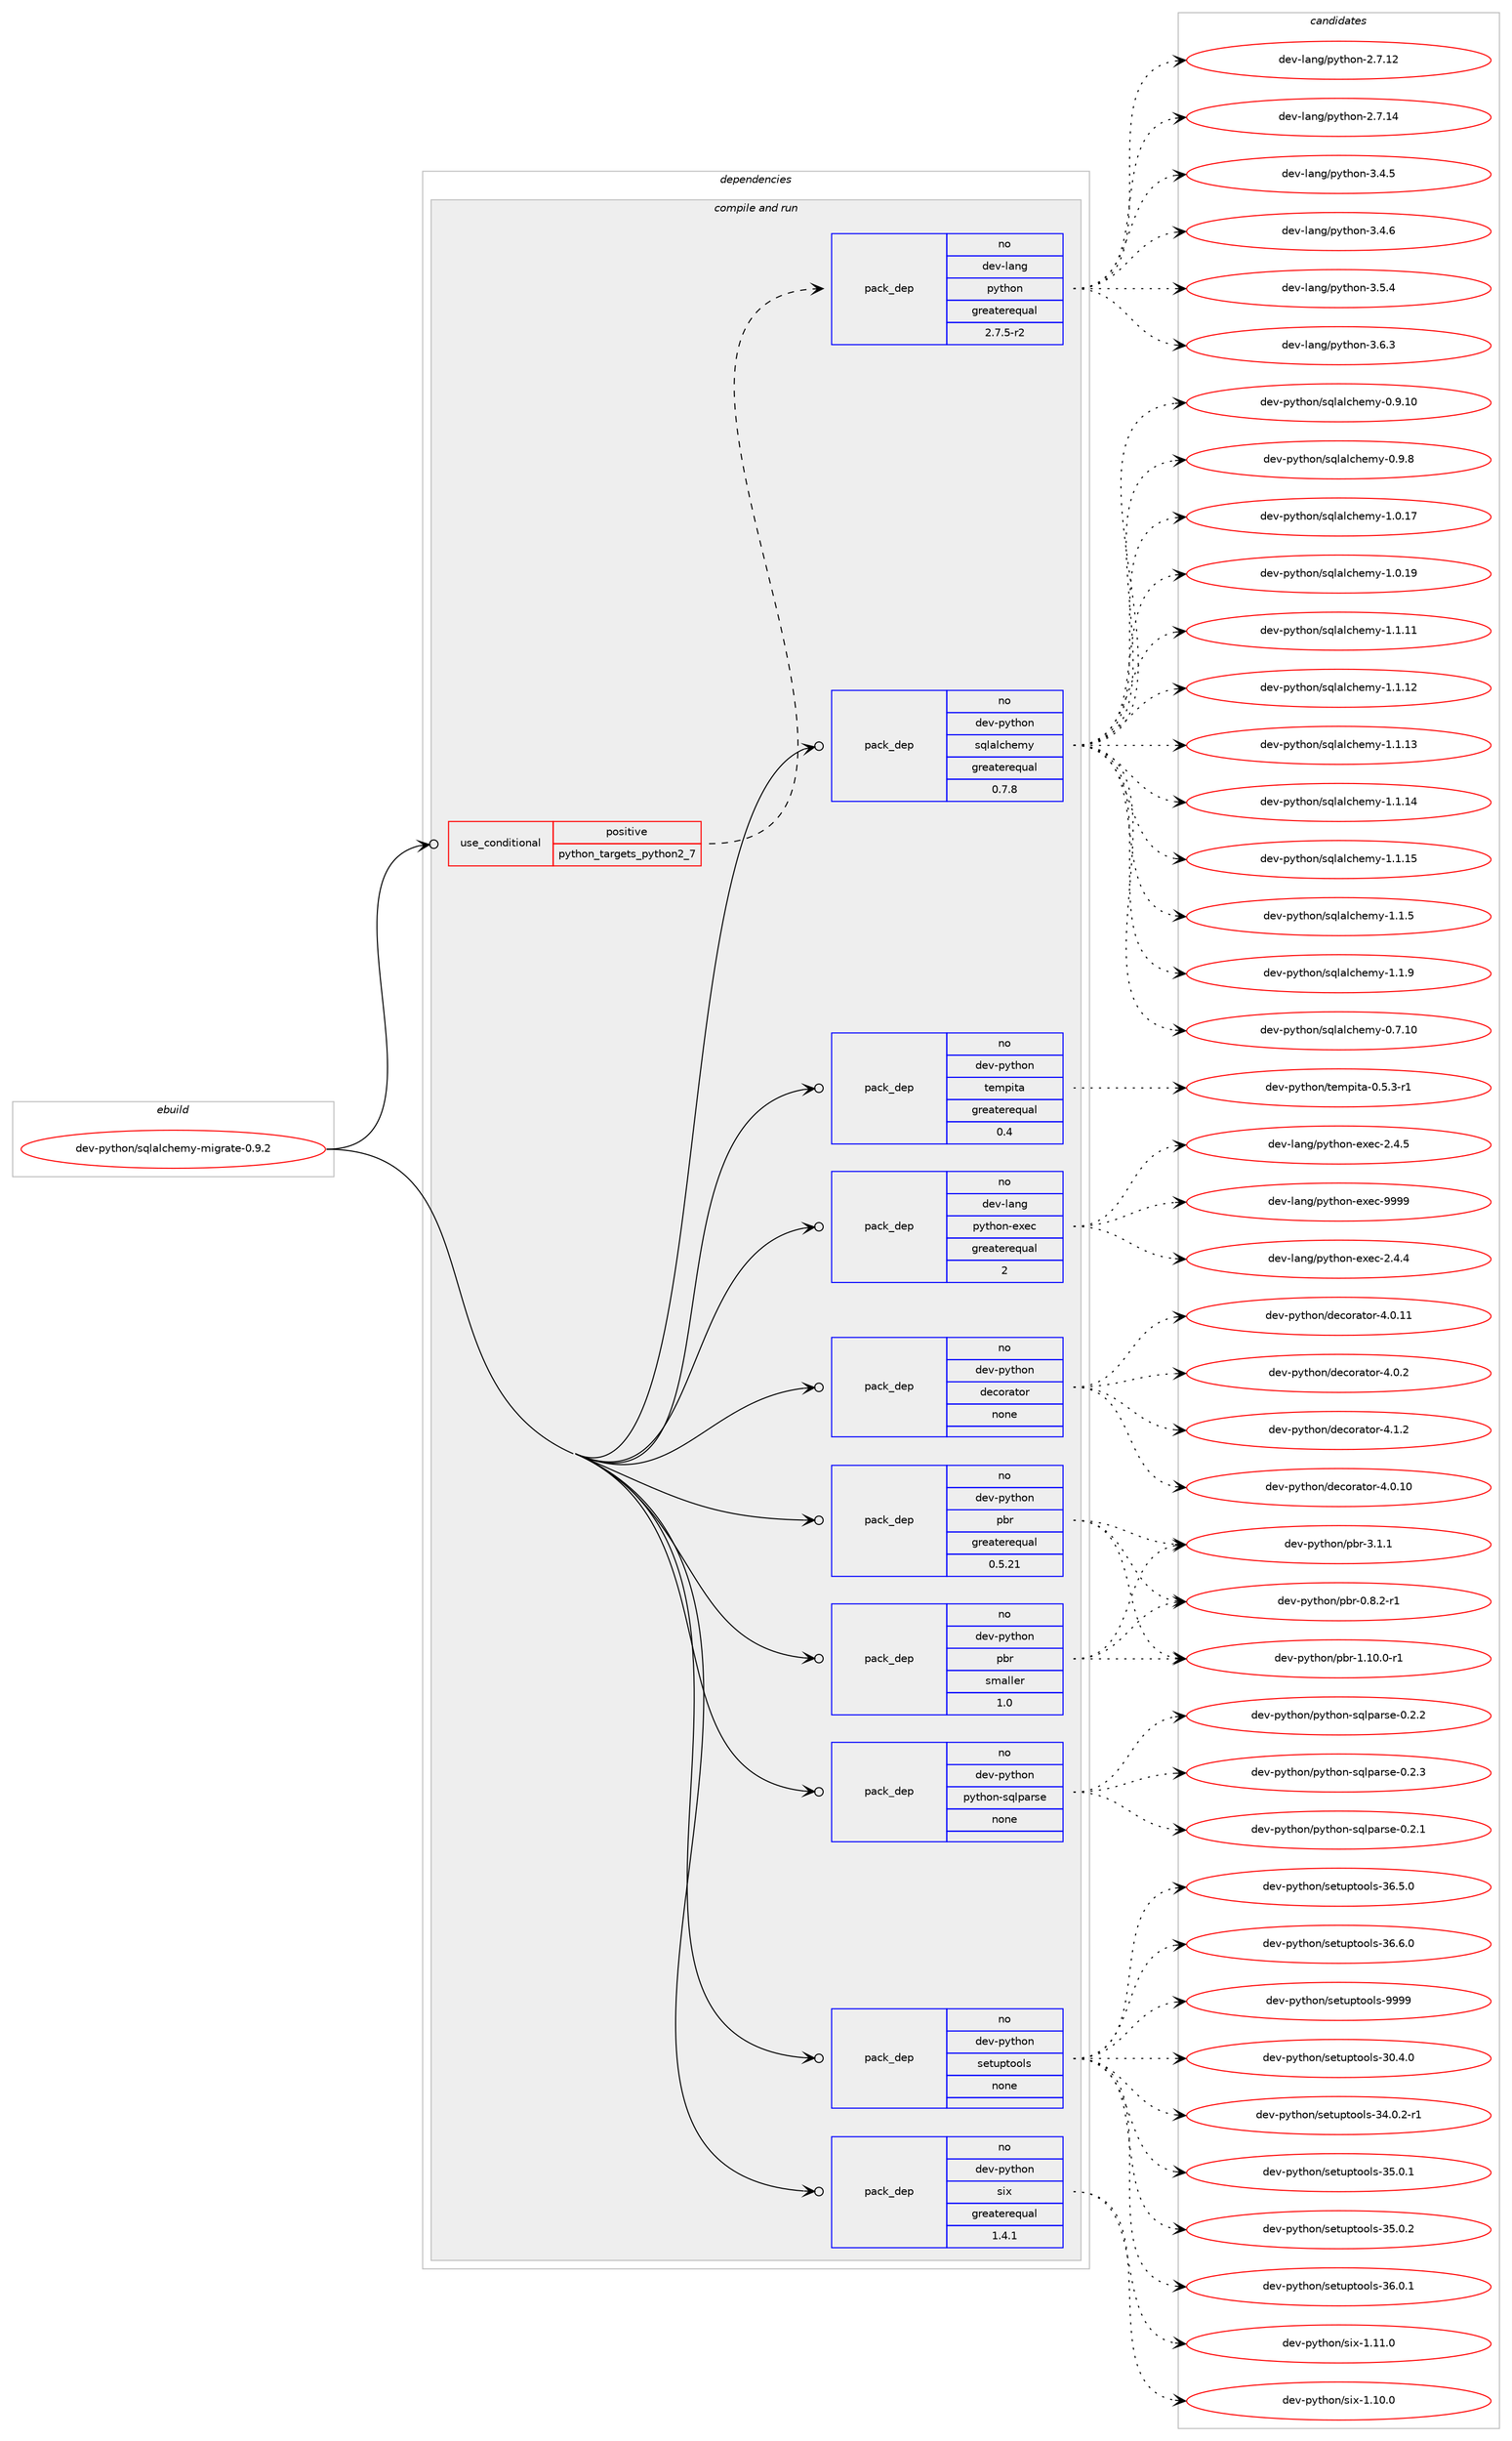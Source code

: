 digraph prolog {

# *************
# Graph options
# *************

newrank=true;
concentrate=true;
compound=true;
graph [rankdir=LR,fontname=Helvetica,fontsize=10,ranksep=1.5];#, ranksep=2.5, nodesep=0.2];
edge  [arrowhead=vee];
node  [fontname=Helvetica,fontsize=10];

# **********
# The ebuild
# **********

subgraph cluster_leftcol {
color=gray;
rank=same;
label=<<i>ebuild</i>>;
id [label="dev-python/sqlalchemy-migrate-0.9.2", color=red, width=4, href="../dev-python/sqlalchemy-migrate-0.9.2.svg"];
}

# ****************
# The dependencies
# ****************

subgraph cluster_midcol {
color=gray;
label=<<i>dependencies</i>>;
subgraph cluster_compile {
fillcolor="#eeeeee";
style=filled;
label=<<i>compile</i>>;
}
subgraph cluster_compileandrun {
fillcolor="#eeeeee";
style=filled;
label=<<i>compile and run</i>>;
subgraph cond42229 {
dependency188961 [label=<<TABLE BORDER="0" CELLBORDER="1" CELLSPACING="0" CELLPADDING="4"><TR><TD ROWSPAN="3" CELLPADDING="10">use_conditional</TD></TR><TR><TD>positive</TD></TR><TR><TD>python_targets_python2_7</TD></TR></TABLE>>, shape=none, color=red];
subgraph pack142777 {
dependency188962 [label=<<TABLE BORDER="0" CELLBORDER="1" CELLSPACING="0" CELLPADDING="4" WIDTH="220"><TR><TD ROWSPAN="6" CELLPADDING="30">pack_dep</TD></TR><TR><TD WIDTH="110">no</TD></TR><TR><TD>dev-lang</TD></TR><TR><TD>python</TD></TR><TR><TD>greaterequal</TD></TR><TR><TD>2.7.5-r2</TD></TR></TABLE>>, shape=none, color=blue];
}
dependency188961:e -> dependency188962:w [weight=20,style="dashed",arrowhead="vee"];
}
id:e -> dependency188961:w [weight=20,style="solid",arrowhead="odotvee"];
subgraph pack142778 {
dependency188963 [label=<<TABLE BORDER="0" CELLBORDER="1" CELLSPACING="0" CELLPADDING="4" WIDTH="220"><TR><TD ROWSPAN="6" CELLPADDING="30">pack_dep</TD></TR><TR><TD WIDTH="110">no</TD></TR><TR><TD>dev-lang</TD></TR><TR><TD>python-exec</TD></TR><TR><TD>greaterequal</TD></TR><TR><TD>2</TD></TR></TABLE>>, shape=none, color=blue];
}
id:e -> dependency188963:w [weight=20,style="solid",arrowhead="odotvee"];
subgraph pack142779 {
dependency188964 [label=<<TABLE BORDER="0" CELLBORDER="1" CELLSPACING="0" CELLPADDING="4" WIDTH="220"><TR><TD ROWSPAN="6" CELLPADDING="30">pack_dep</TD></TR><TR><TD WIDTH="110">no</TD></TR><TR><TD>dev-python</TD></TR><TR><TD>decorator</TD></TR><TR><TD>none</TD></TR><TR><TD></TD></TR></TABLE>>, shape=none, color=blue];
}
id:e -> dependency188964:w [weight=20,style="solid",arrowhead="odotvee"];
subgraph pack142780 {
dependency188965 [label=<<TABLE BORDER="0" CELLBORDER="1" CELLSPACING="0" CELLPADDING="4" WIDTH="220"><TR><TD ROWSPAN="6" CELLPADDING="30">pack_dep</TD></TR><TR><TD WIDTH="110">no</TD></TR><TR><TD>dev-python</TD></TR><TR><TD>pbr</TD></TR><TR><TD>greaterequal</TD></TR><TR><TD>0.5.21</TD></TR></TABLE>>, shape=none, color=blue];
}
id:e -> dependency188965:w [weight=20,style="solid",arrowhead="odotvee"];
subgraph pack142781 {
dependency188966 [label=<<TABLE BORDER="0" CELLBORDER="1" CELLSPACING="0" CELLPADDING="4" WIDTH="220"><TR><TD ROWSPAN="6" CELLPADDING="30">pack_dep</TD></TR><TR><TD WIDTH="110">no</TD></TR><TR><TD>dev-python</TD></TR><TR><TD>pbr</TD></TR><TR><TD>smaller</TD></TR><TR><TD>1.0</TD></TR></TABLE>>, shape=none, color=blue];
}
id:e -> dependency188966:w [weight=20,style="solid",arrowhead="odotvee"];
subgraph pack142782 {
dependency188967 [label=<<TABLE BORDER="0" CELLBORDER="1" CELLSPACING="0" CELLPADDING="4" WIDTH="220"><TR><TD ROWSPAN="6" CELLPADDING="30">pack_dep</TD></TR><TR><TD WIDTH="110">no</TD></TR><TR><TD>dev-python</TD></TR><TR><TD>python-sqlparse</TD></TR><TR><TD>none</TD></TR><TR><TD></TD></TR></TABLE>>, shape=none, color=blue];
}
id:e -> dependency188967:w [weight=20,style="solid",arrowhead="odotvee"];
subgraph pack142783 {
dependency188968 [label=<<TABLE BORDER="0" CELLBORDER="1" CELLSPACING="0" CELLPADDING="4" WIDTH="220"><TR><TD ROWSPAN="6" CELLPADDING="30">pack_dep</TD></TR><TR><TD WIDTH="110">no</TD></TR><TR><TD>dev-python</TD></TR><TR><TD>setuptools</TD></TR><TR><TD>none</TD></TR><TR><TD></TD></TR></TABLE>>, shape=none, color=blue];
}
id:e -> dependency188968:w [weight=20,style="solid",arrowhead="odotvee"];
subgraph pack142784 {
dependency188969 [label=<<TABLE BORDER="0" CELLBORDER="1" CELLSPACING="0" CELLPADDING="4" WIDTH="220"><TR><TD ROWSPAN="6" CELLPADDING="30">pack_dep</TD></TR><TR><TD WIDTH="110">no</TD></TR><TR><TD>dev-python</TD></TR><TR><TD>six</TD></TR><TR><TD>greaterequal</TD></TR><TR><TD>1.4.1</TD></TR></TABLE>>, shape=none, color=blue];
}
id:e -> dependency188969:w [weight=20,style="solid",arrowhead="odotvee"];
subgraph pack142785 {
dependency188970 [label=<<TABLE BORDER="0" CELLBORDER="1" CELLSPACING="0" CELLPADDING="4" WIDTH="220"><TR><TD ROWSPAN="6" CELLPADDING="30">pack_dep</TD></TR><TR><TD WIDTH="110">no</TD></TR><TR><TD>dev-python</TD></TR><TR><TD>sqlalchemy</TD></TR><TR><TD>greaterequal</TD></TR><TR><TD>0.7.8</TD></TR></TABLE>>, shape=none, color=blue];
}
id:e -> dependency188970:w [weight=20,style="solid",arrowhead="odotvee"];
subgraph pack142786 {
dependency188971 [label=<<TABLE BORDER="0" CELLBORDER="1" CELLSPACING="0" CELLPADDING="4" WIDTH="220"><TR><TD ROWSPAN="6" CELLPADDING="30">pack_dep</TD></TR><TR><TD WIDTH="110">no</TD></TR><TR><TD>dev-python</TD></TR><TR><TD>tempita</TD></TR><TR><TD>greaterequal</TD></TR><TR><TD>0.4</TD></TR></TABLE>>, shape=none, color=blue];
}
id:e -> dependency188971:w [weight=20,style="solid",arrowhead="odotvee"];
}
subgraph cluster_run {
fillcolor="#eeeeee";
style=filled;
label=<<i>run</i>>;
}
}

# **************
# The candidates
# **************

subgraph cluster_choices {
rank=same;
color=gray;
label=<<i>candidates</i>>;

subgraph choice142777 {
color=black;
nodesep=1;
choice10010111845108971101034711212111610411111045504655464950 [label="dev-lang/python-2.7.12", color=red, width=4,href="../dev-lang/python-2.7.12.svg"];
choice10010111845108971101034711212111610411111045504655464952 [label="dev-lang/python-2.7.14", color=red, width=4,href="../dev-lang/python-2.7.14.svg"];
choice100101118451089711010347112121116104111110455146524653 [label="dev-lang/python-3.4.5", color=red, width=4,href="../dev-lang/python-3.4.5.svg"];
choice100101118451089711010347112121116104111110455146524654 [label="dev-lang/python-3.4.6", color=red, width=4,href="../dev-lang/python-3.4.6.svg"];
choice100101118451089711010347112121116104111110455146534652 [label="dev-lang/python-3.5.4", color=red, width=4,href="../dev-lang/python-3.5.4.svg"];
choice100101118451089711010347112121116104111110455146544651 [label="dev-lang/python-3.6.3", color=red, width=4,href="../dev-lang/python-3.6.3.svg"];
dependency188962:e -> choice10010111845108971101034711212111610411111045504655464950:w [style=dotted,weight="100"];
dependency188962:e -> choice10010111845108971101034711212111610411111045504655464952:w [style=dotted,weight="100"];
dependency188962:e -> choice100101118451089711010347112121116104111110455146524653:w [style=dotted,weight="100"];
dependency188962:e -> choice100101118451089711010347112121116104111110455146524654:w [style=dotted,weight="100"];
dependency188962:e -> choice100101118451089711010347112121116104111110455146534652:w [style=dotted,weight="100"];
dependency188962:e -> choice100101118451089711010347112121116104111110455146544651:w [style=dotted,weight="100"];
}
subgraph choice142778 {
color=black;
nodesep=1;
choice1001011184510897110103471121211161041111104510112010199455046524652 [label="dev-lang/python-exec-2.4.4", color=red, width=4,href="../dev-lang/python-exec-2.4.4.svg"];
choice1001011184510897110103471121211161041111104510112010199455046524653 [label="dev-lang/python-exec-2.4.5", color=red, width=4,href="../dev-lang/python-exec-2.4.5.svg"];
choice10010111845108971101034711212111610411111045101120101994557575757 [label="dev-lang/python-exec-9999", color=red, width=4,href="../dev-lang/python-exec-9999.svg"];
dependency188963:e -> choice1001011184510897110103471121211161041111104510112010199455046524652:w [style=dotted,weight="100"];
dependency188963:e -> choice1001011184510897110103471121211161041111104510112010199455046524653:w [style=dotted,weight="100"];
dependency188963:e -> choice10010111845108971101034711212111610411111045101120101994557575757:w [style=dotted,weight="100"];
}
subgraph choice142779 {
color=black;
nodesep=1;
choice1001011184511212111610411111047100101991111149711611111445524648464948 [label="dev-python/decorator-4.0.10", color=red, width=4,href="../dev-python/decorator-4.0.10.svg"];
choice1001011184511212111610411111047100101991111149711611111445524648464949 [label="dev-python/decorator-4.0.11", color=red, width=4,href="../dev-python/decorator-4.0.11.svg"];
choice10010111845112121116104111110471001019911111497116111114455246484650 [label="dev-python/decorator-4.0.2", color=red, width=4,href="../dev-python/decorator-4.0.2.svg"];
choice10010111845112121116104111110471001019911111497116111114455246494650 [label="dev-python/decorator-4.1.2", color=red, width=4,href="../dev-python/decorator-4.1.2.svg"];
dependency188964:e -> choice1001011184511212111610411111047100101991111149711611111445524648464948:w [style=dotted,weight="100"];
dependency188964:e -> choice1001011184511212111610411111047100101991111149711611111445524648464949:w [style=dotted,weight="100"];
dependency188964:e -> choice10010111845112121116104111110471001019911111497116111114455246484650:w [style=dotted,weight="100"];
dependency188964:e -> choice10010111845112121116104111110471001019911111497116111114455246494650:w [style=dotted,weight="100"];
}
subgraph choice142780 {
color=black;
nodesep=1;
choice1001011184511212111610411111047112981144548465646504511449 [label="dev-python/pbr-0.8.2-r1", color=red, width=4,href="../dev-python/pbr-0.8.2-r1.svg"];
choice100101118451121211161041111104711298114454946494846484511449 [label="dev-python/pbr-1.10.0-r1", color=red, width=4,href="../dev-python/pbr-1.10.0-r1.svg"];
choice100101118451121211161041111104711298114455146494649 [label="dev-python/pbr-3.1.1", color=red, width=4,href="../dev-python/pbr-3.1.1.svg"];
dependency188965:e -> choice1001011184511212111610411111047112981144548465646504511449:w [style=dotted,weight="100"];
dependency188965:e -> choice100101118451121211161041111104711298114454946494846484511449:w [style=dotted,weight="100"];
dependency188965:e -> choice100101118451121211161041111104711298114455146494649:w [style=dotted,weight="100"];
}
subgraph choice142781 {
color=black;
nodesep=1;
choice1001011184511212111610411111047112981144548465646504511449 [label="dev-python/pbr-0.8.2-r1", color=red, width=4,href="../dev-python/pbr-0.8.2-r1.svg"];
choice100101118451121211161041111104711298114454946494846484511449 [label="dev-python/pbr-1.10.0-r1", color=red, width=4,href="../dev-python/pbr-1.10.0-r1.svg"];
choice100101118451121211161041111104711298114455146494649 [label="dev-python/pbr-3.1.1", color=red, width=4,href="../dev-python/pbr-3.1.1.svg"];
dependency188966:e -> choice1001011184511212111610411111047112981144548465646504511449:w [style=dotted,weight="100"];
dependency188966:e -> choice100101118451121211161041111104711298114454946494846484511449:w [style=dotted,weight="100"];
dependency188966:e -> choice100101118451121211161041111104711298114455146494649:w [style=dotted,weight="100"];
}
subgraph choice142782 {
color=black;
nodesep=1;
choice10010111845112121116104111110471121211161041111104511511310811297114115101454846504649 [label="dev-python/python-sqlparse-0.2.1", color=red, width=4,href="../dev-python/python-sqlparse-0.2.1.svg"];
choice10010111845112121116104111110471121211161041111104511511310811297114115101454846504650 [label="dev-python/python-sqlparse-0.2.2", color=red, width=4,href="../dev-python/python-sqlparse-0.2.2.svg"];
choice10010111845112121116104111110471121211161041111104511511310811297114115101454846504651 [label="dev-python/python-sqlparse-0.2.3", color=red, width=4,href="../dev-python/python-sqlparse-0.2.3.svg"];
dependency188967:e -> choice10010111845112121116104111110471121211161041111104511511310811297114115101454846504649:w [style=dotted,weight="100"];
dependency188967:e -> choice10010111845112121116104111110471121211161041111104511511310811297114115101454846504650:w [style=dotted,weight="100"];
dependency188967:e -> choice10010111845112121116104111110471121211161041111104511511310811297114115101454846504651:w [style=dotted,weight="100"];
}
subgraph choice142783 {
color=black;
nodesep=1;
choice100101118451121211161041111104711510111611711211611111110811545514846524648 [label="dev-python/setuptools-30.4.0", color=red, width=4,href="../dev-python/setuptools-30.4.0.svg"];
choice1001011184511212111610411111047115101116117112116111111108115455152464846504511449 [label="dev-python/setuptools-34.0.2-r1", color=red, width=4,href="../dev-python/setuptools-34.0.2-r1.svg"];
choice100101118451121211161041111104711510111611711211611111110811545515346484649 [label="dev-python/setuptools-35.0.1", color=red, width=4,href="../dev-python/setuptools-35.0.1.svg"];
choice100101118451121211161041111104711510111611711211611111110811545515346484650 [label="dev-python/setuptools-35.0.2", color=red, width=4,href="../dev-python/setuptools-35.0.2.svg"];
choice100101118451121211161041111104711510111611711211611111110811545515446484649 [label="dev-python/setuptools-36.0.1", color=red, width=4,href="../dev-python/setuptools-36.0.1.svg"];
choice100101118451121211161041111104711510111611711211611111110811545515446534648 [label="dev-python/setuptools-36.5.0", color=red, width=4,href="../dev-python/setuptools-36.5.0.svg"];
choice100101118451121211161041111104711510111611711211611111110811545515446544648 [label="dev-python/setuptools-36.6.0", color=red, width=4,href="../dev-python/setuptools-36.6.0.svg"];
choice10010111845112121116104111110471151011161171121161111111081154557575757 [label="dev-python/setuptools-9999", color=red, width=4,href="../dev-python/setuptools-9999.svg"];
dependency188968:e -> choice100101118451121211161041111104711510111611711211611111110811545514846524648:w [style=dotted,weight="100"];
dependency188968:e -> choice1001011184511212111610411111047115101116117112116111111108115455152464846504511449:w [style=dotted,weight="100"];
dependency188968:e -> choice100101118451121211161041111104711510111611711211611111110811545515346484649:w [style=dotted,weight="100"];
dependency188968:e -> choice100101118451121211161041111104711510111611711211611111110811545515346484650:w [style=dotted,weight="100"];
dependency188968:e -> choice100101118451121211161041111104711510111611711211611111110811545515446484649:w [style=dotted,weight="100"];
dependency188968:e -> choice100101118451121211161041111104711510111611711211611111110811545515446534648:w [style=dotted,weight="100"];
dependency188968:e -> choice100101118451121211161041111104711510111611711211611111110811545515446544648:w [style=dotted,weight="100"];
dependency188968:e -> choice10010111845112121116104111110471151011161171121161111111081154557575757:w [style=dotted,weight="100"];
}
subgraph choice142784 {
color=black;
nodesep=1;
choice100101118451121211161041111104711510512045494649484648 [label="dev-python/six-1.10.0", color=red, width=4,href="../dev-python/six-1.10.0.svg"];
choice100101118451121211161041111104711510512045494649494648 [label="dev-python/six-1.11.0", color=red, width=4,href="../dev-python/six-1.11.0.svg"];
dependency188969:e -> choice100101118451121211161041111104711510512045494649484648:w [style=dotted,weight="100"];
dependency188969:e -> choice100101118451121211161041111104711510512045494649494648:w [style=dotted,weight="100"];
}
subgraph choice142785 {
color=black;
nodesep=1;
choice1001011184511212111610411111047115113108971089910410110912145484655464948 [label="dev-python/sqlalchemy-0.7.10", color=red, width=4,href="../dev-python/sqlalchemy-0.7.10.svg"];
choice1001011184511212111610411111047115113108971089910410110912145484657464948 [label="dev-python/sqlalchemy-0.9.10", color=red, width=4,href="../dev-python/sqlalchemy-0.9.10.svg"];
choice10010111845112121116104111110471151131089710899104101109121454846574656 [label="dev-python/sqlalchemy-0.9.8", color=red, width=4,href="../dev-python/sqlalchemy-0.9.8.svg"];
choice1001011184511212111610411111047115113108971089910410110912145494648464955 [label="dev-python/sqlalchemy-1.0.17", color=red, width=4,href="../dev-python/sqlalchemy-1.0.17.svg"];
choice1001011184511212111610411111047115113108971089910410110912145494648464957 [label="dev-python/sqlalchemy-1.0.19", color=red, width=4,href="../dev-python/sqlalchemy-1.0.19.svg"];
choice1001011184511212111610411111047115113108971089910410110912145494649464949 [label="dev-python/sqlalchemy-1.1.11", color=red, width=4,href="../dev-python/sqlalchemy-1.1.11.svg"];
choice1001011184511212111610411111047115113108971089910410110912145494649464950 [label="dev-python/sqlalchemy-1.1.12", color=red, width=4,href="../dev-python/sqlalchemy-1.1.12.svg"];
choice1001011184511212111610411111047115113108971089910410110912145494649464951 [label="dev-python/sqlalchemy-1.1.13", color=red, width=4,href="../dev-python/sqlalchemy-1.1.13.svg"];
choice1001011184511212111610411111047115113108971089910410110912145494649464952 [label="dev-python/sqlalchemy-1.1.14", color=red, width=4,href="../dev-python/sqlalchemy-1.1.14.svg"];
choice1001011184511212111610411111047115113108971089910410110912145494649464953 [label="dev-python/sqlalchemy-1.1.15", color=red, width=4,href="../dev-python/sqlalchemy-1.1.15.svg"];
choice10010111845112121116104111110471151131089710899104101109121454946494653 [label="dev-python/sqlalchemy-1.1.5", color=red, width=4,href="../dev-python/sqlalchemy-1.1.5.svg"];
choice10010111845112121116104111110471151131089710899104101109121454946494657 [label="dev-python/sqlalchemy-1.1.9", color=red, width=4,href="../dev-python/sqlalchemy-1.1.9.svg"];
dependency188970:e -> choice1001011184511212111610411111047115113108971089910410110912145484655464948:w [style=dotted,weight="100"];
dependency188970:e -> choice1001011184511212111610411111047115113108971089910410110912145484657464948:w [style=dotted,weight="100"];
dependency188970:e -> choice10010111845112121116104111110471151131089710899104101109121454846574656:w [style=dotted,weight="100"];
dependency188970:e -> choice1001011184511212111610411111047115113108971089910410110912145494648464955:w [style=dotted,weight="100"];
dependency188970:e -> choice1001011184511212111610411111047115113108971089910410110912145494648464957:w [style=dotted,weight="100"];
dependency188970:e -> choice1001011184511212111610411111047115113108971089910410110912145494649464949:w [style=dotted,weight="100"];
dependency188970:e -> choice1001011184511212111610411111047115113108971089910410110912145494649464950:w [style=dotted,weight="100"];
dependency188970:e -> choice1001011184511212111610411111047115113108971089910410110912145494649464951:w [style=dotted,weight="100"];
dependency188970:e -> choice1001011184511212111610411111047115113108971089910410110912145494649464952:w [style=dotted,weight="100"];
dependency188970:e -> choice1001011184511212111610411111047115113108971089910410110912145494649464953:w [style=dotted,weight="100"];
dependency188970:e -> choice10010111845112121116104111110471151131089710899104101109121454946494653:w [style=dotted,weight="100"];
dependency188970:e -> choice10010111845112121116104111110471151131089710899104101109121454946494657:w [style=dotted,weight="100"];
}
subgraph choice142786 {
color=black;
nodesep=1;
choice1001011184511212111610411111047116101109112105116974548465346514511449 [label="dev-python/tempita-0.5.3-r1", color=red, width=4,href="../dev-python/tempita-0.5.3-r1.svg"];
dependency188971:e -> choice1001011184511212111610411111047116101109112105116974548465346514511449:w [style=dotted,weight="100"];
}
}

}

